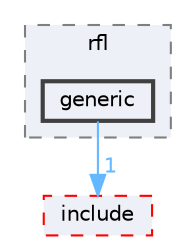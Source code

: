 digraph "external/reflect-cpp/src/rfl/generic"
{
 // LATEX_PDF_SIZE
  bgcolor="transparent";
  edge [fontname=Helvetica,fontsize=10,labelfontname=Helvetica,labelfontsize=10];
  node [fontname=Helvetica,fontsize=10,shape=box,height=0.2,width=0.4];
  compound=true
  subgraph clusterdir_b4343597247f4e6c17c01575f362c2a5 {
    graph [ bgcolor="#edf0f7", pencolor="grey50", label="rfl", fontname=Helvetica,fontsize=10 style="filled,dashed", URL="dir_b4343597247f4e6c17c01575f362c2a5.html",tooltip=""]
  dir_d60e344f5948bf4e95fe7543afce6ed3 [label="generic", fillcolor="#edf0f7", color="grey25", style="filled,bold", URL="dir_d60e344f5948bf4e95fe7543afce6ed3.html",tooltip=""];
  }
  dir_52db5b9842da2a9d3126408803d2a092 [label="include", fillcolor="#edf0f7", color="red", style="filled,dashed", URL="dir_52db5b9842da2a9d3126408803d2a092.html",tooltip=""];
  dir_d60e344f5948bf4e95fe7543afce6ed3->dir_52db5b9842da2a9d3126408803d2a092 [headlabel="1", labeldistance=1.5 headhref="dir_000345_000385.html" href="dir_000345_000385.html" color="steelblue1" fontcolor="steelblue1"];
}

